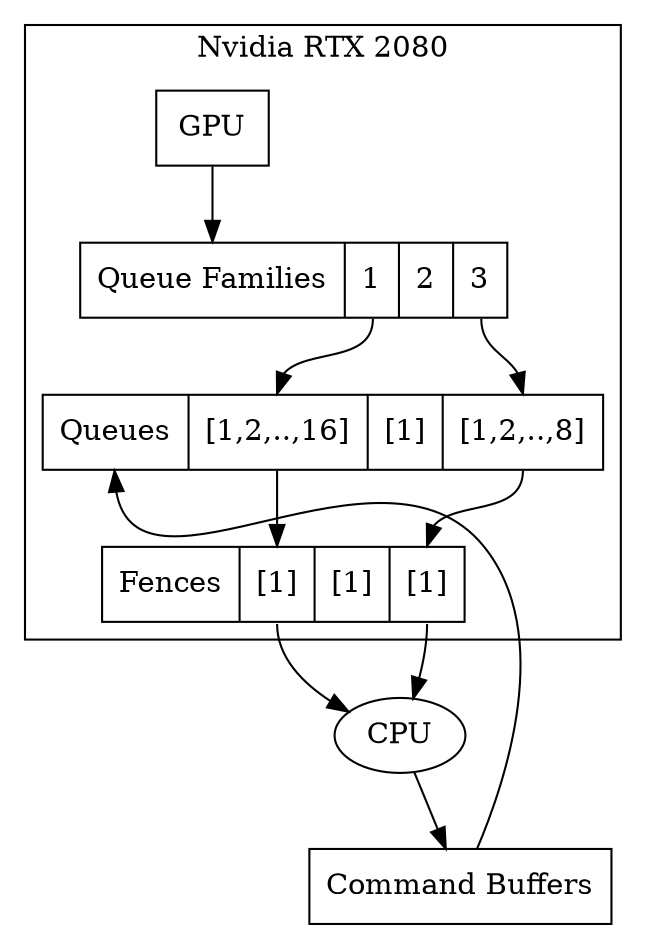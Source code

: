 digraph G {

    subgraph cluster_0 {


        label = "Nvidia RTX 2080";

	"GPU" [
        shape = "record"
    ];

    "GPU" -> "node1":<f0>;

	"node1" [
        label = "<f0> Queue Families| <f1> 1 | <f2> 2 | <f3> 3"
        shape = "record"
    ];

	"node1a" [
        label = "<f0> Queues| <f1> [1,2,..,16] | <f3> [1] | <f2> [1,2,..,8]"
        shape = "record"
    ];

	"node2a" [
        label = "<f0> Fences| <f1> [1] | <f3> [1] | <f2> [1]"
        shape = "record"
    ];


    "node1":<f1> -> "node1a":<f1>;
    "node1":<f3> -> "node1a":<f2>;

    "node1a":<f1> -> "node2a":<f1>;
    "node1a":<f2> -> "node2a":<f2>;
    }

    CPU;

    "node2a":<f1> -> CPU
    "node2a":<f2> -> CPU

    CPU -> "cb";

    "cb" [
        label = "<f0> Command Buffers"
        shape = "record"
    ];

    "cb" -> "node1a":<f0>;



}

